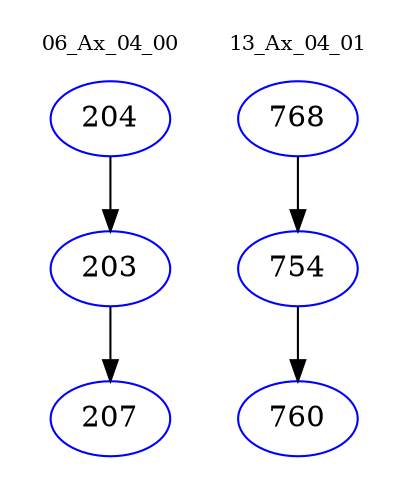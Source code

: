 digraph{
subgraph cluster_0 {
color = white
label = "06_Ax_04_00";
fontsize=10;
T0_204 [label="204", color="blue"]
T0_204 -> T0_203 [color="black"]
T0_203 [label="203", color="blue"]
T0_203 -> T0_207 [color="black"]
T0_207 [label="207", color="blue"]
}
subgraph cluster_1 {
color = white
label = "13_Ax_04_01";
fontsize=10;
T1_768 [label="768", color="blue"]
T1_768 -> T1_754 [color="black"]
T1_754 [label="754", color="blue"]
T1_754 -> T1_760 [color="black"]
T1_760 [label="760", color="blue"]
}
}
